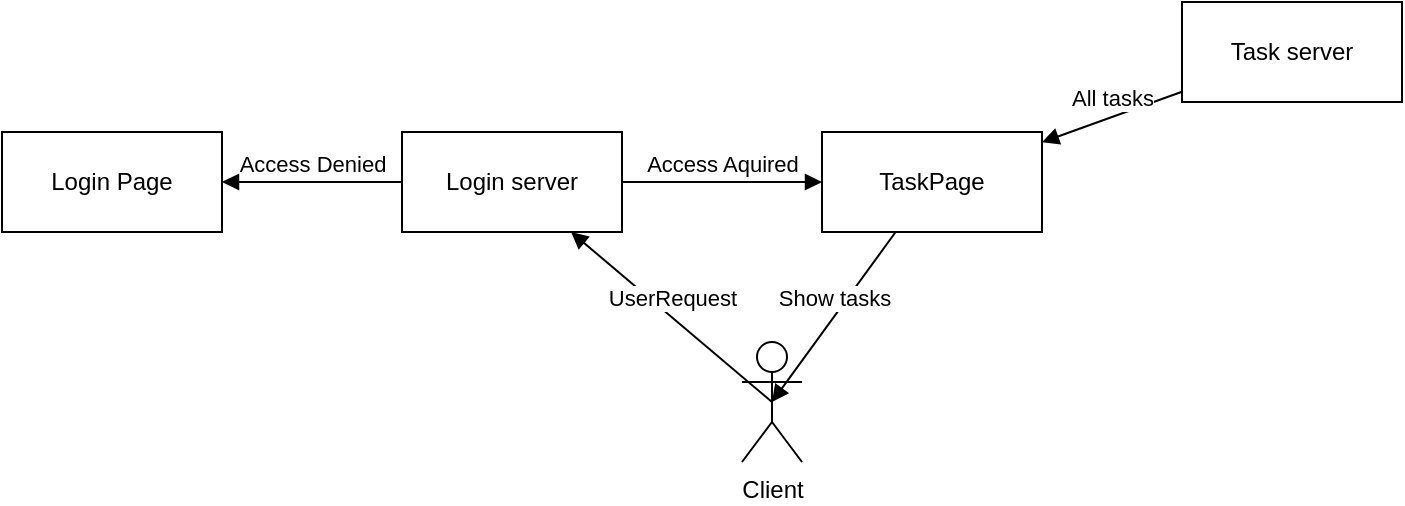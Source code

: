 <mxfile version="22.1.21" type="github" pages="3">
  <diagram name="Page-1" id="2YBvvXClWsGukQMizWep">
    <mxGraphModel dx="1195" dy="622" grid="1" gridSize="10" guides="1" tooltips="1" connect="1" arrows="1" fold="1" page="1" pageScale="1" pageWidth="850" pageHeight="1100" math="0" shadow="0">
      <root>
        <mxCell id="0" />
        <mxCell id="1" parent="0" />
        <mxCell id="jEQE_5Eg6NX0n7uKmegY-1" value="Client" style="shape=umlActor;verticalLabelPosition=bottom;verticalAlign=top;html=1;" vertex="1" parent="1">
          <mxGeometry x="440" y="190" width="30" height="60" as="geometry" />
        </mxCell>
        <mxCell id="jEQE_5Eg6NX0n7uKmegY-3" value="UserRequest" style="html=1;verticalAlign=bottom;endArrow=block;curved=0;rounded=0;exitX=0.5;exitY=0.5;exitDx=0;exitDy=0;exitPerimeter=0;" edge="1" parent="1" source="jEQE_5Eg6NX0n7uKmegY-1" target="jEQE_5Eg6NX0n7uKmegY-4">
          <mxGeometry width="80" relative="1" as="geometry">
            <mxPoint x="250" y="200" as="sourcePoint" />
            <mxPoint x="230" y="102" as="targetPoint" />
          </mxGeometry>
        </mxCell>
        <mxCell id="jEQE_5Eg6NX0n7uKmegY-4" value="Login server" style="html=1;whiteSpace=wrap;" vertex="1" parent="1">
          <mxGeometry x="270" y="85" width="110" height="50" as="geometry" />
        </mxCell>
        <mxCell id="jEQE_5Eg6NX0n7uKmegY-8" value="Access Denied" style="html=1;verticalAlign=bottom;endArrow=block;curved=0;rounded=0;" edge="1" parent="1" source="jEQE_5Eg6NX0n7uKmegY-4" target="jEQE_5Eg6NX0n7uKmegY-9">
          <mxGeometry width="80" relative="1" as="geometry">
            <mxPoint x="180" y="210" as="sourcePoint" />
            <mxPoint x="190" y="210" as="targetPoint" />
          </mxGeometry>
        </mxCell>
        <mxCell id="jEQE_5Eg6NX0n7uKmegY-9" value="Login Page" style="html=1;whiteSpace=wrap;" vertex="1" parent="1">
          <mxGeometry x="70" y="85" width="110" height="50" as="geometry" />
        </mxCell>
        <mxCell id="jEQE_5Eg6NX0n7uKmegY-10" value="TaskPage" style="html=1;whiteSpace=wrap;" vertex="1" parent="1">
          <mxGeometry x="480" y="85" width="110" height="50" as="geometry" />
        </mxCell>
        <mxCell id="jEQE_5Eg6NX0n7uKmegY-11" value="Access Aquired" style="html=1;verticalAlign=bottom;endArrow=block;curved=0;rounded=0;" edge="1" parent="1" source="jEQE_5Eg6NX0n7uKmegY-4" target="jEQE_5Eg6NX0n7uKmegY-10">
          <mxGeometry width="80" relative="1" as="geometry">
            <mxPoint x="280" y="120" as="sourcePoint" />
            <mxPoint x="190" y="120" as="targetPoint" />
          </mxGeometry>
        </mxCell>
        <mxCell id="jEQE_5Eg6NX0n7uKmegY-13" value="Task server" style="html=1;whiteSpace=wrap;" vertex="1" parent="1">
          <mxGeometry x="660" y="20" width="110" height="50" as="geometry" />
        </mxCell>
        <mxCell id="jEQE_5Eg6NX0n7uKmegY-15" value="All tasks" style="html=1;verticalAlign=bottom;endArrow=block;curved=0;rounded=0;" edge="1" parent="1" source="jEQE_5Eg6NX0n7uKmegY-13" target="jEQE_5Eg6NX0n7uKmegY-10">
          <mxGeometry width="80" relative="1" as="geometry">
            <mxPoint x="610" y="175" as="sourcePoint" />
            <mxPoint x="680" y="150" as="targetPoint" />
          </mxGeometry>
        </mxCell>
        <mxCell id="jEQE_5Eg6NX0n7uKmegY-16" value="Show tasks" style="html=1;verticalAlign=bottom;endArrow=block;curved=0;rounded=0;entryX=0.5;entryY=0.5;entryDx=0;entryDy=0;entryPerimeter=0;" edge="1" parent="1" source="jEQE_5Eg6NX0n7uKmegY-10" target="jEQE_5Eg6NX0n7uKmegY-1">
          <mxGeometry width="80" relative="1" as="geometry">
            <mxPoint x="465" y="230" as="sourcePoint" />
            <mxPoint x="365" y="145" as="targetPoint" />
          </mxGeometry>
        </mxCell>
      </root>
    </mxGraphModel>
  </diagram>
  <diagram id="1gnKMo6pnRdR9y1gdnJQ" name="DIagram bazy danych">
    <mxGraphModel dx="1434" dy="746" grid="1" gridSize="10" guides="1" tooltips="1" connect="1" arrows="1" fold="1" page="1" pageScale="1" pageWidth="827" pageHeight="1169" math="0" shadow="0">
      <root>
        <mxCell id="0" />
        <mxCell id="1" parent="0" />
        <mxCell id="kQdKvI3-PvAIlNIyNwbc-7" value="Baza MySQL - tabela tasks" style="swimlane;fontStyle=0;childLayout=stackLayout;horizontal=1;startSize=26;fillColor=none;horizontalStack=0;resizeParent=1;resizeParentMax=0;resizeLast=0;collapsible=1;marginBottom=0;html=1;" vertex="1" parent="1">
          <mxGeometry x="470" y="50" width="260" height="156" as="geometry" />
        </mxCell>
        <mxCell id="kQdKvI3-PvAIlNIyNwbc-8" value="Id: String" style="text;strokeColor=none;fillColor=none;align=left;verticalAlign=top;spacingLeft=4;spacingRight=4;overflow=hidden;rotatable=0;points=[[0,0.5],[1,0.5]];portConstraint=eastwest;whiteSpace=wrap;html=1;" vertex="1" parent="kQdKvI3-PvAIlNIyNwbc-7">
          <mxGeometry y="26" width="260" height="26" as="geometry" />
        </mxCell>
        <mxCell id="kQdKvI3-PvAIlNIyNwbc-12" value="Owner: String" style="text;strokeColor=none;fillColor=none;align=left;verticalAlign=top;spacingLeft=4;spacingRight=4;overflow=hidden;rotatable=0;points=[[0,0.5],[1,0.5]];portConstraint=eastwest;whiteSpace=wrap;html=1;" vertex="1" parent="kQdKvI3-PvAIlNIyNwbc-7">
          <mxGeometry y="52" width="260" height="26" as="geometry" />
        </mxCell>
        <mxCell id="kQdKvI3-PvAIlNIyNwbc-9" value="Name: String" style="text;strokeColor=none;fillColor=none;align=left;verticalAlign=top;spacingLeft=4;spacingRight=4;overflow=hidden;rotatable=0;points=[[0,0.5],[1,0.5]];portConstraint=eastwest;whiteSpace=wrap;html=1;" vertex="1" parent="kQdKvI3-PvAIlNIyNwbc-7">
          <mxGeometry y="78" width="260" height="26" as="geometry" />
        </mxCell>
        <mxCell id="kQdKvI3-PvAIlNIyNwbc-10" value="Status: Enum - TODO, IN PROGRESS, DONE" style="text;strokeColor=none;fillColor=none;align=left;verticalAlign=top;spacingLeft=4;spacingRight=4;overflow=hidden;rotatable=0;points=[[0,0.5],[1,0.5]];portConstraint=eastwest;whiteSpace=wrap;html=1;" vertex="1" parent="kQdKvI3-PvAIlNIyNwbc-7">
          <mxGeometry y="104" width="260" height="26" as="geometry" />
        </mxCell>
        <mxCell id="kQdKvI3-PvAIlNIyNwbc-11" value="Due Date: Date" style="text;strokeColor=none;fillColor=none;align=left;verticalAlign=top;spacingLeft=4;spacingRight=4;overflow=hidden;rotatable=0;points=[[0,0.5],[1,0.5]];portConstraint=eastwest;whiteSpace=wrap;html=1;" vertex="1" parent="kQdKvI3-PvAIlNIyNwbc-7">
          <mxGeometry y="130" width="260" height="26" as="geometry" />
        </mxCell>
      </root>
    </mxGraphModel>
  </diagram>
  <diagram id="kbDSwUO1FvMb9M-7Ufvq" name="Diagram bazy MongoDB">
    <mxGraphModel dx="1434" dy="746" grid="1" gridSize="10" guides="1" tooltips="1" connect="1" arrows="1" fold="1" page="1" pageScale="1" pageWidth="827" pageHeight="1169" math="0" shadow="0">
      <root>
        <mxCell id="0" />
        <mxCell id="1" parent="0" />
        <mxCell id="J_dR8bwyLra_vDo4VQ0s-1" value="Baza MongoDB - baza users - kolekcja user" style="swimlane;fontStyle=0;childLayout=stackLayout;horizontal=1;startSize=26;fillColor=none;horizontalStack=0;resizeParent=1;resizeParentMax=0;resizeLast=0;collapsible=1;marginBottom=0;html=1;" vertex="1" parent="1">
          <mxGeometry x="284" y="110" width="260" height="130" as="geometry" />
        </mxCell>
        <mxCell id="J_dR8bwyLra_vDo4VQ0s-2" value="Id: String" style="text;strokeColor=none;fillColor=none;align=left;verticalAlign=top;spacingLeft=4;spacingRight=4;overflow=hidden;rotatable=0;points=[[0,0.5],[1,0.5]];portConstraint=eastwest;whiteSpace=wrap;html=1;" vertex="1" parent="J_dR8bwyLra_vDo4VQ0s-1">
          <mxGeometry y="26" width="260" height="26" as="geometry" />
        </mxCell>
        <mxCell id="J_dR8bwyLra_vDo4VQ0s-3" value="Username: String" style="text;strokeColor=none;fillColor=none;align=left;verticalAlign=top;spacingLeft=4;spacingRight=4;overflow=hidden;rotatable=0;points=[[0,0.5],[1,0.5]];portConstraint=eastwest;whiteSpace=wrap;html=1;" vertex="1" parent="J_dR8bwyLra_vDo4VQ0s-1">
          <mxGeometry y="52" width="260" height="26" as="geometry" />
        </mxCell>
        <mxCell id="J_dR8bwyLra_vDo4VQ0s-4" value="Email: String" style="text;strokeColor=none;fillColor=none;align=left;verticalAlign=top;spacingLeft=4;spacingRight=4;overflow=hidden;rotatable=0;points=[[0,0.5],[1,0.5]];portConstraint=eastwest;whiteSpace=wrap;html=1;" vertex="1" parent="J_dR8bwyLra_vDo4VQ0s-1">
          <mxGeometry y="78" width="260" height="26" as="geometry" />
        </mxCell>
        <mxCell id="J_dR8bwyLra_vDo4VQ0s-5" value="Password: String" style="text;strokeColor=none;fillColor=none;align=left;verticalAlign=top;spacingLeft=4;spacingRight=4;overflow=hidden;rotatable=0;points=[[0,0.5],[1,0.5]];portConstraint=eastwest;whiteSpace=wrap;html=1;" vertex="1" parent="J_dR8bwyLra_vDo4VQ0s-1">
          <mxGeometry y="104" width="260" height="26" as="geometry" />
        </mxCell>
      </root>
    </mxGraphModel>
  </diagram>
</mxfile>
